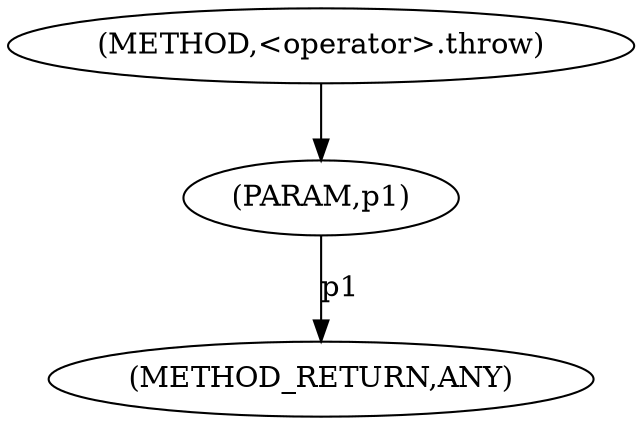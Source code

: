 digraph "&lt;operator&gt;.throw" {  
"278" [label = <(METHOD,&lt;operator&gt;.throw)> ]
"281" [label = <(METHOD_RETURN,ANY)> ]
"279" [label = <(PARAM,p1)> ]
  "279" -> "281"  [ label = "p1"] 
  "278" -> "279" 
}
